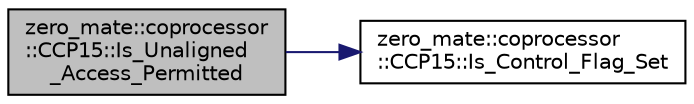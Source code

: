 digraph "zero_mate::coprocessor::CCP15::Is_Unaligned_Access_Permitted"
{
 // LATEX_PDF_SIZE
  bgcolor="transparent";
  edge [fontname="Helvetica",fontsize="10",labelfontname="Helvetica",labelfontsize="10"];
  node [fontname="Helvetica",fontsize="10",shape=record];
  rankdir="LR";
  Node1 [label="zero_mate::coprocessor\l::CCP15::Is_Unaligned\l_Access_Permitted",height=0.2,width=0.4,color="black", fillcolor="grey75", style="filled", fontcolor="black",tooltip=" "];
  Node1 -> Node2 [color="midnightblue",fontsize="10",style="solid",fontname="Helvetica"];
  Node2 [label="zero_mate::coprocessor\l::CCP15::Is_Control_Flag_Set",height=0.2,width=0.4,color="black",URL="$classzero__mate_1_1coprocessor_1_1CCP15.html#ad7244764b0f8b3cb030da4950c5e6f4b",tooltip=" "];
}
